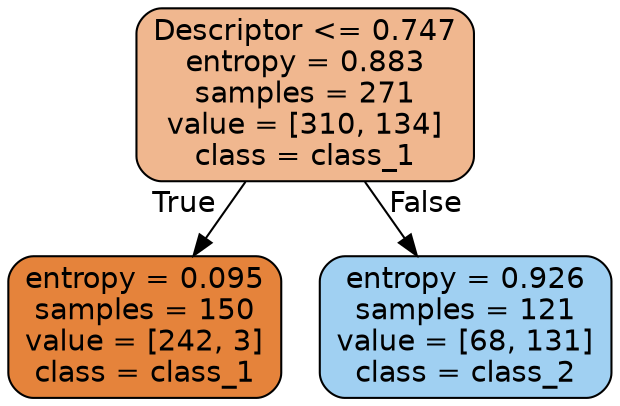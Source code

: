 digraph Tree {
node [shape=box, style="filled, rounded", color="black", fontname="helvetica"] ;
edge [fontname="helvetica"] ;
0 [label="Descriptor <= 0.747\nentropy = 0.883\nsamples = 271\nvalue = [310, 134]\nclass = class_1", fillcolor="#f0b78f"] ;
1 [label="entropy = 0.095\nsamples = 150\nvalue = [242, 3]\nclass = class_1", fillcolor="#e5833b"] ;
0 -> 1 [labeldistance=2.5, labelangle=45, headlabel="True"] ;
2 [label="entropy = 0.926\nsamples = 121\nvalue = [68, 131]\nclass = class_2", fillcolor="#a0d0f2"] ;
0 -> 2 [labeldistance=2.5, labelangle=-45, headlabel="False"] ;
}